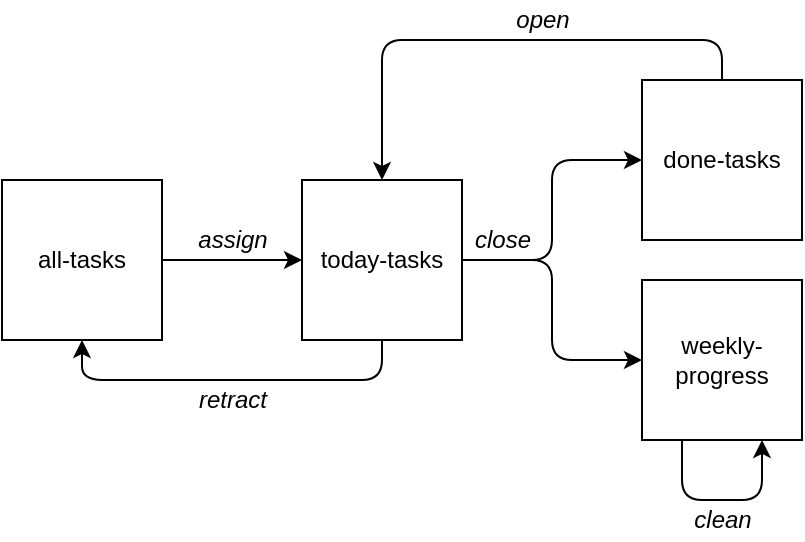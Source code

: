 <mxfile version="13.0.3" type="device"><diagram id="rXmsBmWIzygwzfBPx5ZA" name="Page-1"><mxGraphModel dx="1185" dy="712" grid="1" gridSize="10" guides="1" tooltips="1" connect="1" arrows="1" fold="1" page="1" pageScale="1" pageWidth="1169" pageHeight="827" math="0" shadow="0"><root><mxCell id="0"/><mxCell id="1" parent="0"/><mxCell id="lVeCUNvpuEh3UUgVU8l1-1" value="all-tasks" style="whiteSpace=wrap;html=1;aspect=fixed;" vertex="1" parent="1"><mxGeometry x="160" y="200" width="80" height="80" as="geometry"/></mxCell><mxCell id="lVeCUNvpuEh3UUgVU8l1-2" value="today-tasks" style="whiteSpace=wrap;html=1;aspect=fixed;" vertex="1" parent="1"><mxGeometry x="310" y="200" width="80" height="80" as="geometry"/></mxCell><mxCell id="lVeCUNvpuEh3UUgVU8l1-3" value="done-tasks" style="whiteSpace=wrap;html=1;aspect=fixed;" vertex="1" parent="1"><mxGeometry x="480" y="150" width="80" height="80" as="geometry"/></mxCell><mxCell id="lVeCUNvpuEh3UUgVU8l1-4" value="weekly-progress" style="whiteSpace=wrap;html=1;aspect=fixed;" vertex="1" parent="1"><mxGeometry x="480" y="250" width="80" height="80" as="geometry"/></mxCell><mxCell id="lVeCUNvpuEh3UUgVU8l1-5" value="" style="endArrow=classic;html=1;exitX=1;exitY=0.5;exitDx=0;exitDy=0;entryX=0;entryY=0.5;entryDx=0;entryDy=0;" edge="1" parent="1" source="lVeCUNvpuEh3UUgVU8l1-1" target="lVeCUNvpuEh3UUgVU8l1-2"><mxGeometry width="50" height="50" relative="1" as="geometry"><mxPoint x="560" y="460" as="sourcePoint"/><mxPoint x="610" y="410" as="targetPoint"/></mxGeometry></mxCell><mxCell id="lVeCUNvpuEh3UUgVU8l1-6" value="" style="endArrow=classic;html=1;exitX=1;exitY=0.5;exitDx=0;exitDy=0;entryX=0;entryY=0.5;entryDx=0;entryDy=0;edgeStyle=orthogonalEdgeStyle;" edge="1" parent="1" source="lVeCUNvpuEh3UUgVU8l1-2" target="lVeCUNvpuEh3UUgVU8l1-3"><mxGeometry width="50" height="50" relative="1" as="geometry"><mxPoint x="250" y="260" as="sourcePoint"/><mxPoint x="330" y="260" as="targetPoint"/></mxGeometry></mxCell><mxCell id="lVeCUNvpuEh3UUgVU8l1-7" value="" style="endArrow=classic;html=1;exitX=1;exitY=0.5;exitDx=0;exitDy=0;entryX=0;entryY=0.5;entryDx=0;entryDy=0;edgeStyle=orthogonalEdgeStyle;" edge="1" parent="1" source="lVeCUNvpuEh3UUgVU8l1-2" target="lVeCUNvpuEh3UUgVU8l1-4"><mxGeometry width="50" height="50" relative="1" as="geometry"><mxPoint x="410" y="260" as="sourcePoint"/><mxPoint x="490" y="210" as="targetPoint"/></mxGeometry></mxCell><mxCell id="lVeCUNvpuEh3UUgVU8l1-8" value="&lt;i&gt;assign&lt;/i&gt;" style="text;html=1;align=center;verticalAlign=middle;resizable=0;points=[];autosize=1;" vertex="1" parent="1"><mxGeometry x="250" y="220" width="50" height="20" as="geometry"/></mxCell><mxCell id="lVeCUNvpuEh3UUgVU8l1-9" value="&lt;i&gt;close&lt;/i&gt;" style="text;html=1;align=center;verticalAlign=middle;resizable=0;points=[];autosize=1;" vertex="1" parent="1"><mxGeometry x="390" y="220" width="40" height="20" as="geometry"/></mxCell><mxCell id="lVeCUNvpuEh3UUgVU8l1-10" value="" style="endArrow=classic;html=1;exitX=0.5;exitY=0;exitDx=0;exitDy=0;entryX=0.5;entryY=0;entryDx=0;entryDy=0;edgeStyle=orthogonalEdgeStyle;" edge="1" parent="1" source="lVeCUNvpuEh3UUgVU8l1-3" target="lVeCUNvpuEh3UUgVU8l1-2"><mxGeometry width="50" height="50" relative="1" as="geometry"><mxPoint x="560" y="460" as="sourcePoint"/><mxPoint x="610" y="410" as="targetPoint"/><Array as="points"><mxPoint x="520" y="130"/><mxPoint x="350" y="130"/></Array></mxGeometry></mxCell><mxCell id="lVeCUNvpuEh3UUgVU8l1-11" value="&lt;i&gt;open&lt;/i&gt;" style="text;html=1;align=center;verticalAlign=middle;resizable=0;points=[];autosize=1;" vertex="1" parent="1"><mxGeometry x="410" y="110" width="40" height="20" as="geometry"/></mxCell><mxCell id="lVeCUNvpuEh3UUgVU8l1-12" value="" style="endArrow=classic;html=1;exitX=0.5;exitY=1;exitDx=0;exitDy=0;entryX=0.5;entryY=1;entryDx=0;entryDy=0;edgeStyle=orthogonalEdgeStyle;" edge="1" parent="1" source="lVeCUNvpuEh3UUgVU8l1-2" target="lVeCUNvpuEh3UUgVU8l1-1"><mxGeometry width="50" height="50" relative="1" as="geometry"><mxPoint x="530" y="160" as="sourcePoint"/><mxPoint x="360" y="210" as="targetPoint"/><Array as="points"><mxPoint x="350" y="300"/><mxPoint x="200" y="300"/></Array></mxGeometry></mxCell><mxCell id="lVeCUNvpuEh3UUgVU8l1-13" value="&lt;i&gt;retract&lt;/i&gt;" style="text;html=1;align=center;verticalAlign=middle;resizable=0;points=[];autosize=1;" vertex="1" parent="1"><mxGeometry x="250" y="300" width="50" height="20" as="geometry"/></mxCell><mxCell id="lVeCUNvpuEh3UUgVU8l1-14" value="" style="endArrow=classic;html=1;exitX=0.25;exitY=1;exitDx=0;exitDy=0;edgeStyle=orthogonalEdgeStyle;" edge="1" parent="1" source="lVeCUNvpuEh3UUgVU8l1-4"><mxGeometry width="50" height="50" relative="1" as="geometry"><mxPoint x="560" y="460" as="sourcePoint"/><mxPoint x="540" y="330" as="targetPoint"/><Array as="points"><mxPoint x="500" y="360"/></Array></mxGeometry></mxCell><mxCell id="lVeCUNvpuEh3UUgVU8l1-15" value="&lt;i&gt;clean&lt;/i&gt;" style="text;html=1;align=center;verticalAlign=middle;resizable=0;points=[];autosize=1;" vertex="1" parent="1"><mxGeometry x="500" y="360" width="40" height="20" as="geometry"/></mxCell></root></mxGraphModel></diagram></mxfile>